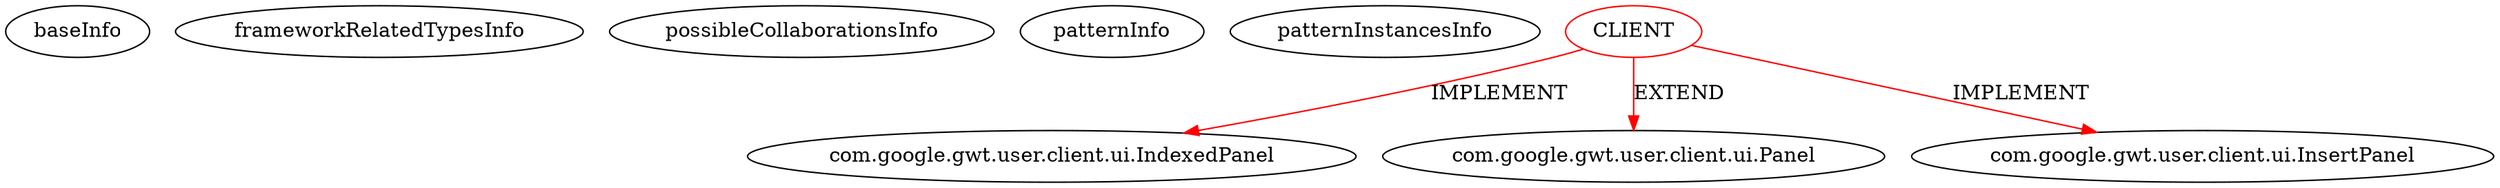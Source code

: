 digraph {
baseInfo[graphId=1693,category="pattern",isAnonymous=false,possibleRelation=false]
frameworkRelatedTypesInfo[0="com.google.gwt.user.client.ui.IndexedPanel",1="com.google.gwt.user.client.ui.Panel",2="com.google.gwt.user.client.ui.InsertPanel"]
possibleCollaborationsInfo[]
patternInfo[frequency=3.0,patternRootClient=0]
patternInstancesInfo[0="jhudson8-gwt-jquery-ui~/jhudson8-gwt-jquery-ui/gwt-jquery-ui-master/core/gwt-jquery-ui-mobile/src/main/java/com/google/gwt/jquery/mobile/ui/base/AbstractBar.java~AbstractBar~3200",1="jhudson8-gwt-jquery-ui~/jhudson8-gwt-jquery-ui/gwt-jquery-ui-master/core/gwt-jquery-ui-mobile/src/main/java/com/google/gwt/jquery/mobile/ui/base/AbstractTitledBar.java~AbstractTitledBar~3198",2="jhudson8-gwt-jquery-ui~/jhudson8-gwt-jquery-ui/gwt-jquery-ui-master/core/gwt-jquery-ui-mobile/src/main/java/com/google/gwt/jquery/mobile/ui/base/AbstractWidgetContainer.java~AbstractWidgetContainer~3201"]
2[label="com.google.gwt.user.client.ui.IndexedPanel",vertexType="FRAMEWORK_INTERFACE_TYPE",isFrameworkType=false]
0[label="CLIENT",vertexType="ROOT_CLIENT_CLASS_DECLARATION",isFrameworkType=false,color=red]
1[label="com.google.gwt.user.client.ui.Panel",vertexType="FRAMEWORK_CLASS_TYPE",isFrameworkType=false]
3[label="com.google.gwt.user.client.ui.InsertPanel",vertexType="FRAMEWORK_INTERFACE_TYPE",isFrameworkType=false]
0->2[label="IMPLEMENT",color=red]
0->1[label="EXTEND",color=red]
0->3[label="IMPLEMENT",color=red]
}
